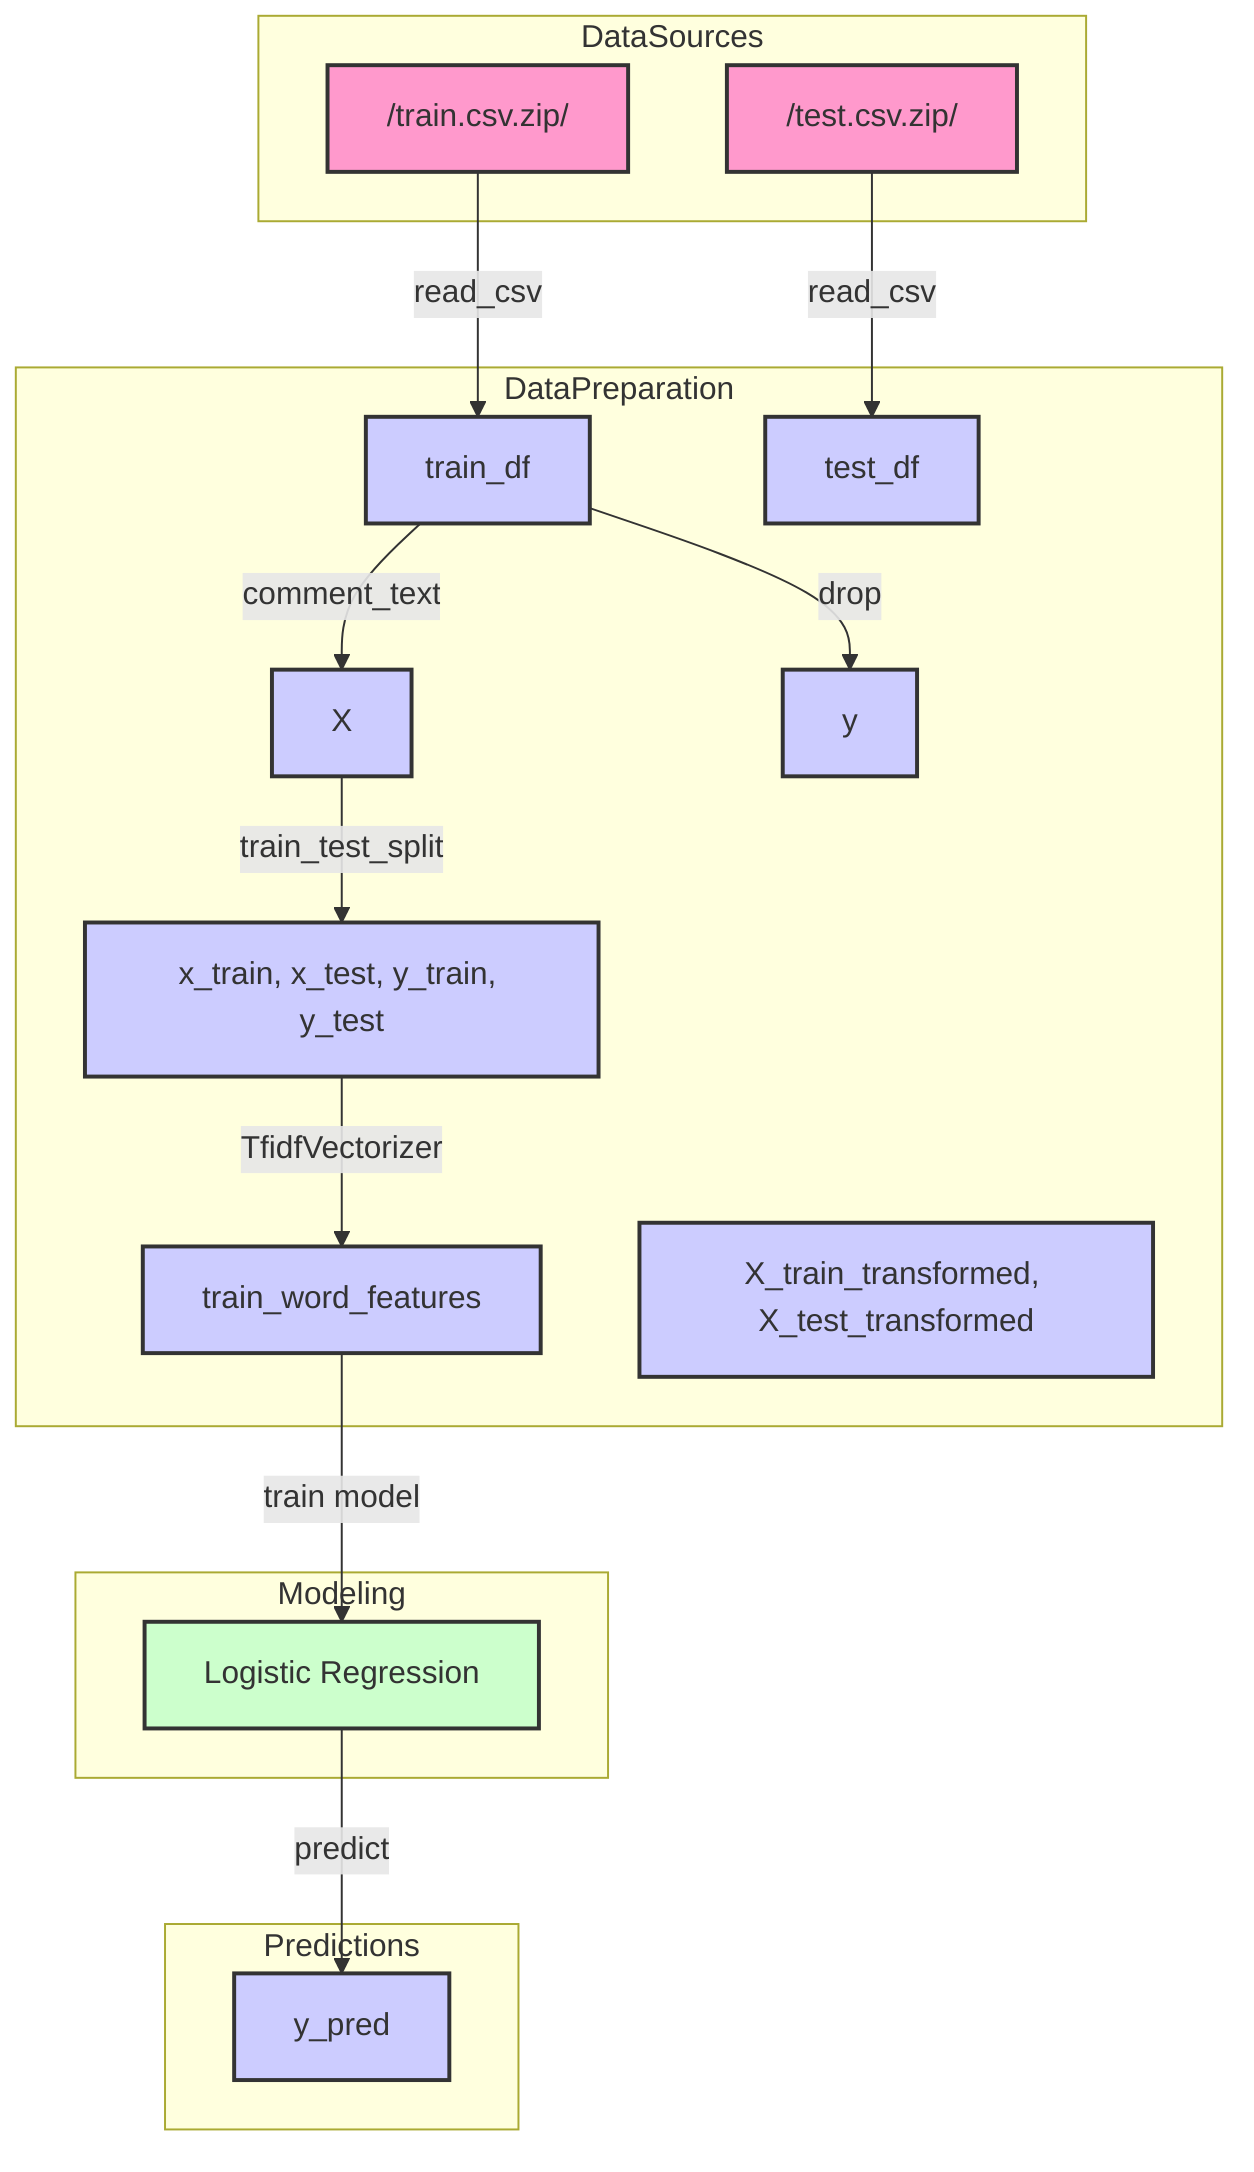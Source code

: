 flowchart TD
    subgraph DataSources
        DS1["/train.csv.zip/"]:::DataSourceStyle
        DS2["/test.csv.zip/"]:::DataSourceStyle
    end

    subgraph DataPreparation
        D1["train_df"]:::VariableStyle
        D2["test_df"]:::VariableStyle
        D3["X"]:::VariableStyle
        D4["y"]:::VariableStyle
        D5["x_train, x_test, y_train, y_test"]:::VariableStyle
        D6["train_word_features"]:::VariableStyle
        D7["X_train_transformed, X_test_transformed"]:::VariableStyle
    end

    subgraph Modeling
        M1["Logistic Regression"]:::ModelStyle
    end

    subgraph Predictions
        P1["y_pred"]:::VariableStyle
    end

    %% Links
    DS1 -->|read_csv| D1
    DS2 -->|read_csv| D2
    D1 -->|comment_text| D3
    D1 -->|drop| D4
    D3 -->|train_test_split| D5
    D5 -->|TfidfVectorizer| D6
    D6 -->|train model| M1
    M1 -->|predict| P1

    %% Styles
    classDef DataSourceStyle fill:#f9c,stroke:#333,stroke-width:2px;
    classDef VariableStyle fill:#ccf,stroke:#333,stroke-width:2px;
    classDef ModelStyle fill:#cfc,stroke:#333,stroke-width:2px;